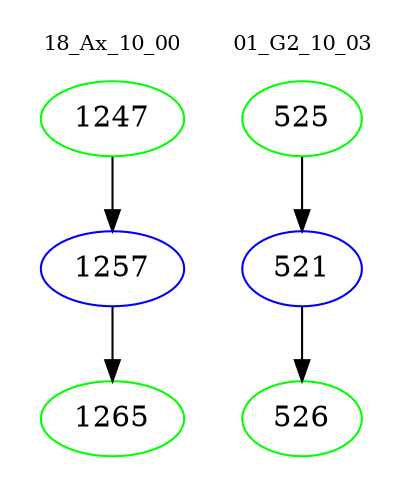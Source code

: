 digraph{
subgraph cluster_0 {
color = white
label = "18_Ax_10_00";
fontsize=10;
T0_1247 [label="1247", color="green"]
T0_1247 -> T0_1257 [color="black"]
T0_1257 [label="1257", color="blue"]
T0_1257 -> T0_1265 [color="black"]
T0_1265 [label="1265", color="green"]
}
subgraph cluster_1 {
color = white
label = "01_G2_10_03";
fontsize=10;
T1_525 [label="525", color="green"]
T1_525 -> T1_521 [color="black"]
T1_521 [label="521", color="blue"]
T1_521 -> T1_526 [color="black"]
T1_526 [label="526", color="green"]
}
}
